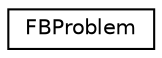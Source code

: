 digraph "Graphical Class Hierarchy"
{
 // INTERACTIVE_SVG=YES
  edge [fontname="Helvetica",fontsize="10",labelfontname="Helvetica",labelfontsize="10"];
  node [fontname="Helvetica",fontsize="10",shape=record];
  rankdir="LR";
  Node1 [label="FBProblem",height=0.2,width=0.4,color="black", fillcolor="white", style="filled",URL="$class_f_b_problem.html",tooltip="Low level FB problem description. "];
}
